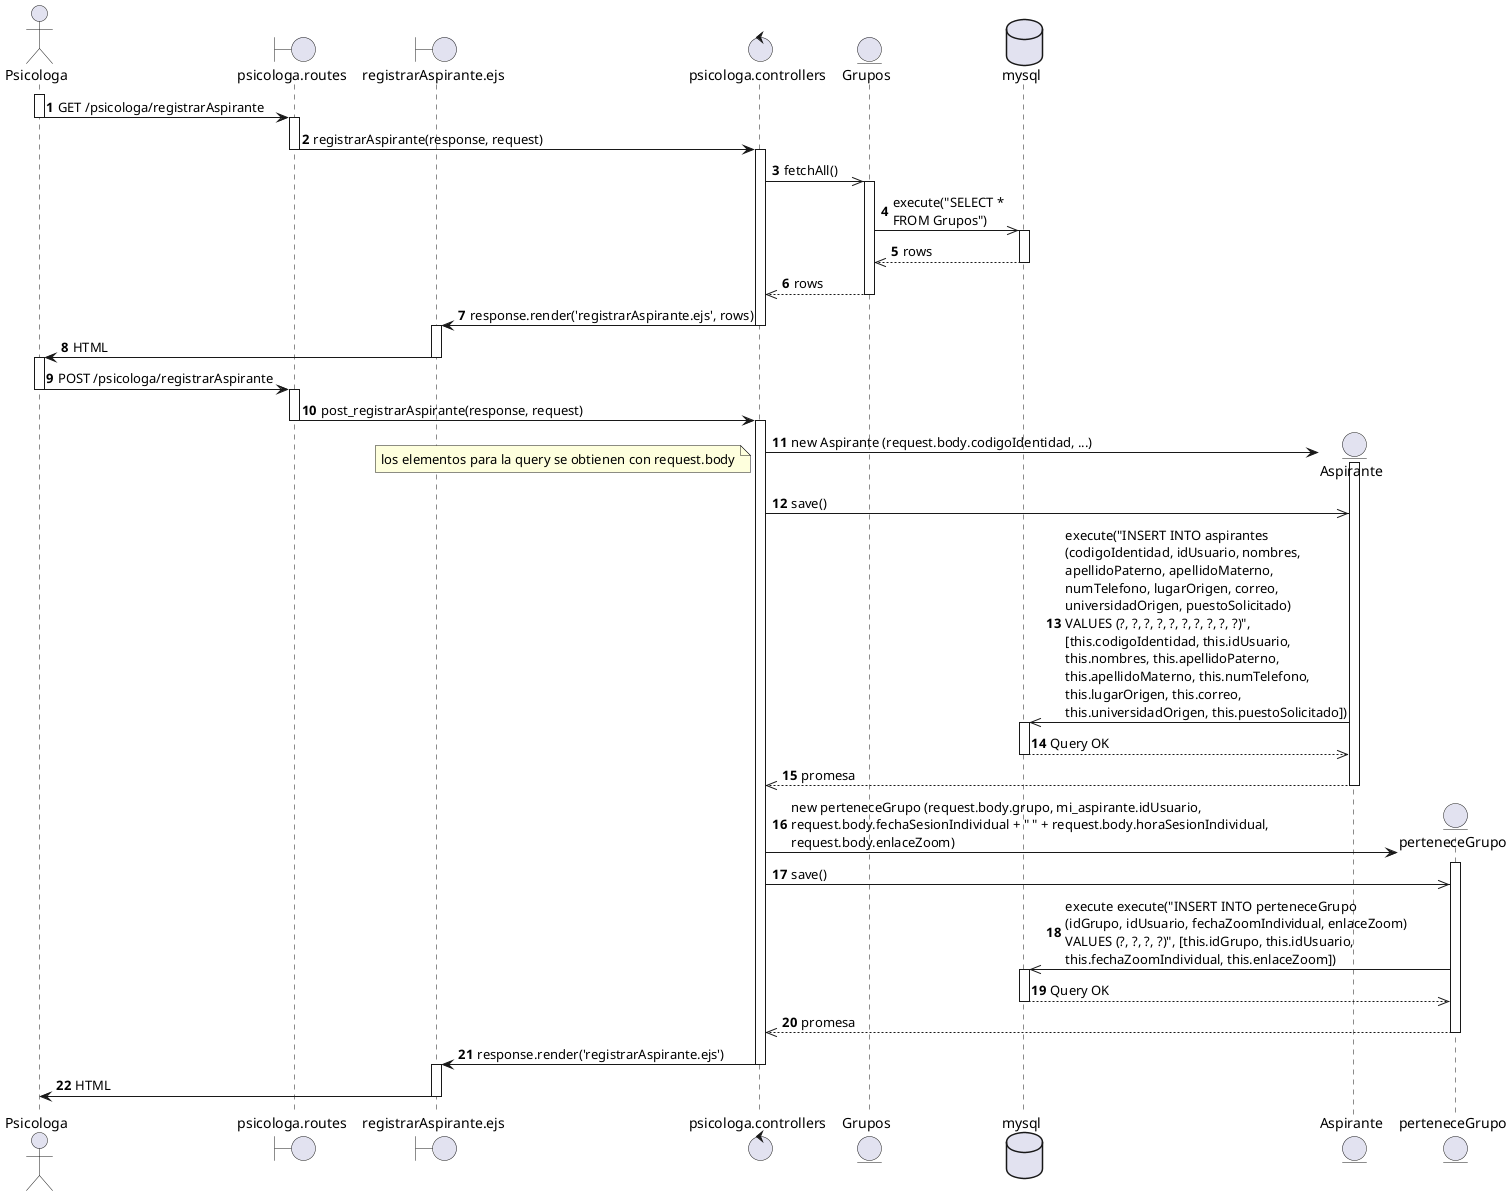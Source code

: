 @startuml   registrarAspirante 15
actor       Psicologa                   as a1
boundary    psicologa.routes            as a2
boundary    registrarAspirante.ejs  as a3
control     psicologa.controllers       as a4
entity      Grupos                      as g
database    mysql                       as a6


autonumber
activate a1
a1->a2: GET /psicologa/registrarAspirante
deactivate a1
activate a2
a2->a4: registrarAspirante(response, request)
deactivate a2
activate a4
a4->>g: fetchAll()
activate g
g->>a6: execute("SELECT * \nFROM Grupos")
activate a6
a6-->>g: rows
deactivate a6
g-->>a4: rows
deactivate g


a4->a3: response.render('registrarAspirante.ejs', rows)
deactivate a4
activate a3
a3->a1: HTML
deactivate a3
activate a1


a1->a2: POST /psicologa/registrarAspirante
deactivate a1
activate a2
a2->a4: post_registrarAspirante(response, request)
deactivate a2
activate a4


create entity Aspirante              as a5
a4->a5: new Aspirante (request.body.codigoIdentidad, ...)
note left: los elementos para la query se obtienen con request.body
activate a5
a4->>a5: save()
a5->>a6: execute("INSERT INTO aspirantes \n(codigoIdentidad, idUsuario, nombres, \napellidoPaterno, apellidoMaterno, \nnumTelefono, lugarOrigen, correo, \nuniversidadOrigen, puestoSolicitado) \nVALUES (?, ?, ?, ?, ?, ?, ?, ?, ?, ?)", \n[this.codigoIdentidad, this.idUsuario, \nthis.nombres, this.apellidoPaterno, \nthis.apellidoMaterno, this.numTelefono, \nthis.lugarOrigen, this.correo, \nthis.universidadOrigen, this.puestoSolicitado])
activate a6 
a6-->>a5: Query OK
deactivate a6
a5-->>a4: promesa
deactivate a5

create entity perteneceGrupo         as pg 
a4->pg: new perteneceGrupo (request.body.grupo, mi_aspirante.idUsuario, \nrequest.body.fechaSesionIndividual + " " + request.body.horaSesionIndividual, \nrequest.body.enlaceZoom)
activate pg
a4->>pg: save()
pg->>a6: execute execute("INSERT INTO perteneceGrupo \n(idGrupo, idUsuario, fechaZoomIndividual, enlaceZoom) \nVALUES (?, ?, ?, ?)", [this.idGrupo, this.idUsuario, \nthis.fechaZoomIndividual, this.enlaceZoom])
activate a6
a6-->>pg: Query OK
deactivate a6
pg-->>a4: promesa
deactivate pg


a4->a3: response.render('registrarAspirante.ejs')
deactivate a4
activate a3
a3->a1: HTML
deactivate a3


@enduml

